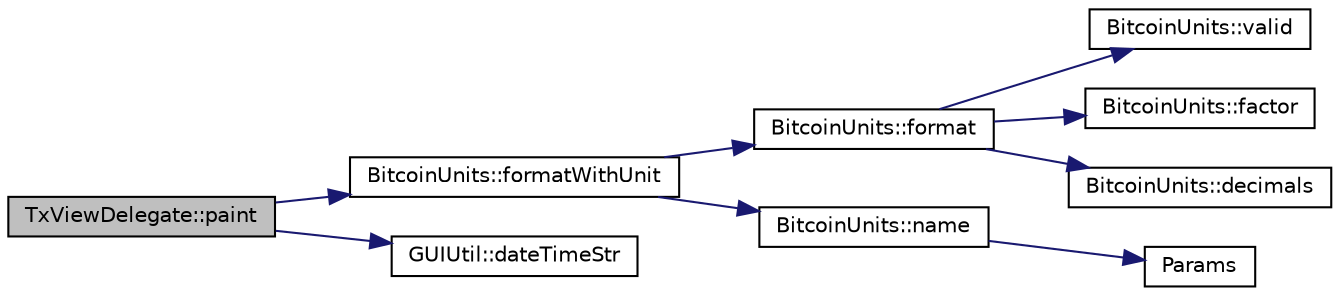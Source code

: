 digraph "TxViewDelegate::paint"
{
  edge [fontname="Helvetica",fontsize="10",labelfontname="Helvetica",labelfontsize="10"];
  node [fontname="Helvetica",fontsize="10",shape=record];
  rankdir="LR";
  Node2 [label="TxViewDelegate::paint",height=0.2,width=0.4,color="black", fillcolor="grey75", style="filled", fontcolor="black"];
  Node2 -> Node3 [color="midnightblue",fontsize="10",style="solid",fontname="Helvetica"];
  Node3 [label="BitcoinUnits::formatWithUnit",height=0.2,width=0.4,color="black", fillcolor="white", style="filled",URL="$class_bitcoin_units.html#aef9fb7509257bc84ee459d7f0c663020",tooltip="Format as string (with unit) "];
  Node3 -> Node4 [color="midnightblue",fontsize="10",style="solid",fontname="Helvetica"];
  Node4 [label="BitcoinUnits::format",height=0.2,width=0.4,color="black", fillcolor="white", style="filled",URL="$class_bitcoin_units.html#ab07437e5a788c80a82d75e3714bd3925",tooltip="Format as string. "];
  Node4 -> Node5 [color="midnightblue",fontsize="10",style="solid",fontname="Helvetica"];
  Node5 [label="BitcoinUnits::valid",height=0.2,width=0.4,color="black", fillcolor="white", style="filled",URL="$class_bitcoin_units.html#a81cbc41480adfb600dad79711d336e5f",tooltip="Is unit ID valid? "];
  Node4 -> Node6 [color="midnightblue",fontsize="10",style="solid",fontname="Helvetica"];
  Node6 [label="BitcoinUnits::factor",height=0.2,width=0.4,color="black", fillcolor="white", style="filled",URL="$class_bitcoin_units.html#ae967b9e6ecbb8f041bfe398d27533b09",tooltip="Number of Satoshis (1e-8) per unit. "];
  Node4 -> Node7 [color="midnightblue",fontsize="10",style="solid",fontname="Helvetica"];
  Node7 [label="BitcoinUnits::decimals",height=0.2,width=0.4,color="black", fillcolor="white", style="filled",URL="$class_bitcoin_units.html#a3f0fc21634520ea06c684ba0d7e25f2f",tooltip="Number of decimals left. "];
  Node3 -> Node8 [color="midnightblue",fontsize="10",style="solid",fontname="Helvetica"];
  Node8 [label="BitcoinUnits::name",height=0.2,width=0.4,color="black", fillcolor="white", style="filled",URL="$class_bitcoin_units.html#a4cf46136434ed30728608e67e90a9cbe",tooltip="Short name. "];
  Node8 -> Node9 [color="midnightblue",fontsize="10",style="solid",fontname="Helvetica"];
  Node9 [label="Params",height=0.2,width=0.4,color="black", fillcolor="white", style="filled",URL="$chainparams_8cpp.html#ace5c5b706d71a324a417dd2db394fd4a",tooltip="Return the currently selected parameters. "];
  Node2 -> Node10 [color="midnightblue",fontsize="10",style="solid",fontname="Helvetica"];
  Node10 [label="GUIUtil::dateTimeStr",height=0.2,width=0.4,color="black", fillcolor="white", style="filled",URL="$namespace_g_u_i_util.html#aae732a04fea25190081120bf0cc773e8"];
}
